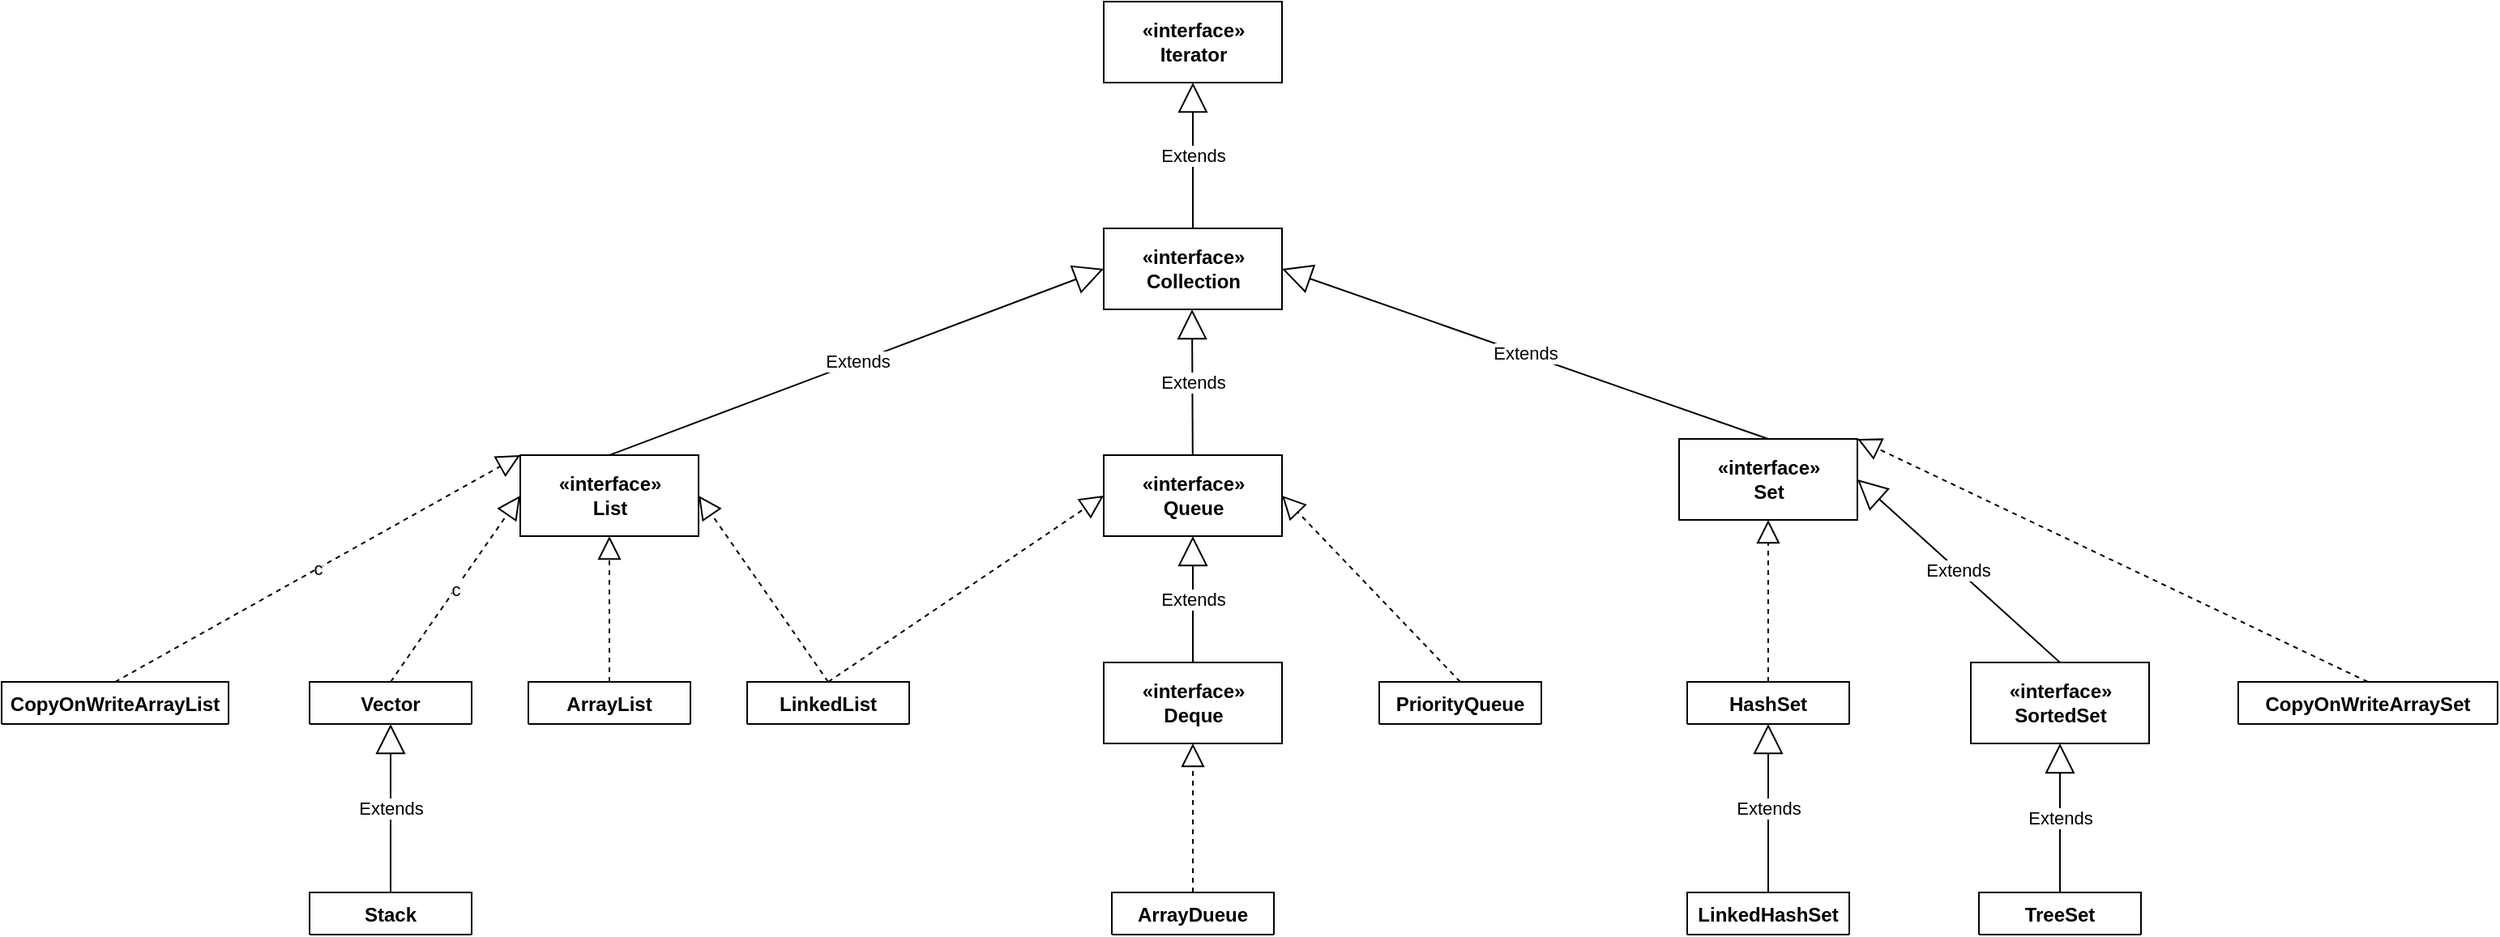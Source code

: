 <mxfile version="13.6.2" type="device"><diagram id="C5RBs43oDa-KdzZeNtuy" name="Page-1"><mxGraphModel dx="2534" dy="987" grid="1" gridSize="10" guides="1" tooltips="1" connect="1" arrows="1" fold="1" page="1" pageScale="1" pageWidth="827" pageHeight="1169" math="0" shadow="0"><root><mxCell id="WIyWlLk6GJQsqaUBKTNV-0"/><mxCell id="WIyWlLk6GJQsqaUBKTNV-1" parent="WIyWlLk6GJQsqaUBKTNV-0"/><mxCell id="ZldFPZSlP38UDvOr2Ysg-4" value="«interface»&lt;br&gt;&lt;span style=&quot;background-color: rgb(255 , 255 , 255) ; font-size: 9pt&quot;&gt;Iterator&lt;/span&gt;" style="html=1;fontStyle=1" vertex="1" parent="WIyWlLk6GJQsqaUBKTNV-1"><mxGeometry x="520" y="90" width="110" height="50" as="geometry"/></mxCell><mxCell id="ZldFPZSlP38UDvOr2Ysg-14" value="Extends" style="endArrow=block;endSize=16;endFill=0;html=1;exitX=0.5;exitY=0;exitDx=0;exitDy=0;entryX=0.5;entryY=1;entryDx=0;entryDy=0;" edge="1" parent="WIyWlLk6GJQsqaUBKTNV-1" target="ZldFPZSlP38UDvOr2Ysg-4"><mxGeometry width="160" relative="1" as="geometry"><mxPoint x="575" y="230" as="sourcePoint"/><mxPoint x="750" y="320" as="targetPoint"/></mxGeometry></mxCell><mxCell id="ZldFPZSlP38UDvOr2Ysg-23" value="«interface»&lt;br&gt;&lt;span style=&quot;background-color: rgb(255 , 255 , 255)&quot;&gt;Collection&lt;/span&gt;" style="html=1;fontStyle=1" vertex="1" parent="WIyWlLk6GJQsqaUBKTNV-1"><mxGeometry x="520" y="230" width="110" height="50" as="geometry"/></mxCell><mxCell id="ZldFPZSlP38UDvOr2Ysg-24" value="«interface»&lt;br&gt;&lt;span style=&quot;background-color: rgb(255 , 255 , 255)&quot;&gt;List&lt;/span&gt;" style="html=1;fontStyle=1" vertex="1" parent="WIyWlLk6GJQsqaUBKTNV-1"><mxGeometry x="160" y="370" width="110" height="50" as="geometry"/></mxCell><mxCell id="ZldFPZSlP38UDvOr2Ysg-25" value="«interface»&lt;br&gt;Queue" style="html=1;fontStyle=1" vertex="1" parent="WIyWlLk6GJQsqaUBKTNV-1"><mxGeometry x="520" y="370" width="110" height="50" as="geometry"/></mxCell><mxCell id="ZldFPZSlP38UDvOr2Ysg-26" value="«interface»&lt;br&gt;Set" style="html=1;fontStyle=1" vertex="1" parent="WIyWlLk6GJQsqaUBKTNV-1"><mxGeometry x="875" y="360" width="110" height="50" as="geometry"/></mxCell><mxCell id="ZldFPZSlP38UDvOr2Ysg-52" value="«interface»&lt;br&gt;Deque" style="html=1;fontStyle=1" vertex="1" parent="WIyWlLk6GJQsqaUBKTNV-1"><mxGeometry x="520" y="498" width="110" height="50" as="geometry"/></mxCell><mxCell id="ZldFPZSlP38UDvOr2Ysg-84" value="«interface»&lt;br&gt;SortedSet" style="html=1;fontStyle=1" vertex="1" parent="WIyWlLk6GJQsqaUBKTNV-1"><mxGeometry x="1055" y="498" width="110" height="50" as="geometry"/></mxCell><mxCell id="ZldFPZSlP38UDvOr2Ysg-86" value="Extends" style="endArrow=block;endSize=16;endFill=0;html=1;entryX=0.5;entryY=1;entryDx=0;entryDy=0;" edge="1" parent="WIyWlLk6GJQsqaUBKTNV-1" source="ZldFPZSlP38UDvOr2Ysg-25"><mxGeometry width="160" relative="1" as="geometry"><mxPoint x="575" y="340" as="sourcePoint"/><mxPoint x="574.5" y="280" as="targetPoint"/></mxGeometry></mxCell><mxCell id="ZldFPZSlP38UDvOr2Ysg-63" value="ArrayDueue" style="swimlane;fontStyle=1;align=center;verticalAlign=top;childLayout=stackLayout;horizontal=1;startSize=26;horizontalStack=0;resizeParent=1;resizeParentMax=0;resizeLast=0;collapsible=1;marginBottom=0;" vertex="1" collapsed="1" parent="WIyWlLk6GJQsqaUBKTNV-1"><mxGeometry x="525" y="640" width="100" height="26" as="geometry"><mxRectangle x="40" y="450" width="160" height="86" as="alternateBounds"/></mxGeometry></mxCell><mxCell id="ZldFPZSlP38UDvOr2Ysg-64" value="+ field: type" style="text;strokeColor=none;fillColor=none;align=left;verticalAlign=top;spacingLeft=4;spacingRight=4;overflow=hidden;rotatable=0;points=[[0,0.5],[1,0.5]];portConstraint=eastwest;" vertex="1" parent="ZldFPZSlP38UDvOr2Ysg-63"><mxGeometry y="26" width="100" height="26" as="geometry"/></mxCell><mxCell id="ZldFPZSlP38UDvOr2Ysg-65" value="" style="line;strokeWidth=1;fillColor=none;align=left;verticalAlign=middle;spacingTop=-1;spacingLeft=3;spacingRight=3;rotatable=0;labelPosition=right;points=[];portConstraint=eastwest;" vertex="1" parent="ZldFPZSlP38UDvOr2Ysg-63"><mxGeometry y="52" width="100" height="8" as="geometry"/></mxCell><mxCell id="ZldFPZSlP38UDvOr2Ysg-66" value="+ method(type): type" style="text;strokeColor=none;fillColor=none;align=left;verticalAlign=top;spacingLeft=4;spacingRight=4;overflow=hidden;rotatable=0;points=[[0,0.5],[1,0.5]];portConstraint=eastwest;" vertex="1" parent="ZldFPZSlP38UDvOr2Ysg-63"><mxGeometry y="60" width="100" height="26" as="geometry"/></mxCell><mxCell id="ZldFPZSlP38UDvOr2Ysg-87" value="Extends" style="endArrow=block;endSize=16;endFill=0;html=1;exitX=0.5;exitY=0;exitDx=0;exitDy=0;entryX=0;entryY=0.5;entryDx=0;entryDy=0;" edge="1" parent="WIyWlLk6GJQsqaUBKTNV-1" source="ZldFPZSlP38UDvOr2Ysg-24" target="ZldFPZSlP38UDvOr2Ysg-23"><mxGeometry width="160" relative="1" as="geometry"><mxPoint x="220" y="310" as="sourcePoint"/><mxPoint x="380" y="310" as="targetPoint"/></mxGeometry></mxCell><mxCell id="ZldFPZSlP38UDvOr2Ysg-88" value="Extends" style="endArrow=block;endSize=16;endFill=0;html=1;exitX=0.5;exitY=0;exitDx=0;exitDy=0;entryX=1;entryY=0.5;entryDx=0;entryDy=0;" edge="1" parent="WIyWlLk6GJQsqaUBKTNV-1" source="ZldFPZSlP38UDvOr2Ysg-26" target="ZldFPZSlP38UDvOr2Ysg-23"><mxGeometry width="160" relative="1" as="geometry"><mxPoint x="225" y="380" as="sourcePoint"/><mxPoint x="530" y="265" as="targetPoint"/></mxGeometry></mxCell><mxCell id="ZldFPZSlP38UDvOr2Ysg-92" value="c&lt;span style=&quot;color: rgba(0 , 0 , 0 , 0) ; font-family: monospace ; font-size: 0px ; background-color: rgb(248 , 249 , 250)&quot;&gt;%3CmxGraphModel%3E%3Croot%3E%3CmxCell%20id%3D%220%22%2F%3E%3CmxCell%20id%3D%221%22%20parent%3D%220%22%2F%3E%3CmxCell%20id%3D%222%22%20value%3D%22Vector%22%20style%3D%22swimlane%3BfontStyle%3D1%3Balign%3Dcenter%3BverticalAlign%3Dtop%3BchildLayout%3DstackLayout%3Bhorizontal%3D1%3BstartSize%3D26%3BhorizontalStack%3D0%3BresizeParent%3D1%3BresizeParentMax%3D0%3BresizeLast%3D0%3Bcollapsible%3D1%3BmarginBottom%3D0%3B%22%20vertex%3D%221%22%20collapsed%3D%221%22%20parent%3D%221%22%3E%3CmxGeometry%20x%3D%2230%22%20y%3D%22510%22%20width%3D%22100%22%20height%3D%2226%22%20as%3D%22geometry%22%3E%3CmxRectangle%20x%3D%2240%22%20y%3D%22450%22%20width%3D%22160%22%20height%3D%2286%22%20as%3D%22alternateBounds%22%2F%3E%3C%2FmxGeometry%3E%3C%2FmxCell%3E%3CmxCell%20id%3D%223%22%20value%3D%22%2B%20field%3A%20type%22%20style%3D%22text%3BstrokeColor%3Dnone%3BfillColor%3Dnone%3Balign%3Dleft%3BverticalAlign%3Dtop%3BspacingLeft%3D4%3BspacingRight%3D4%3Boverflow%3Dhidden%3Brotatable%3D0%3Bpoints%3D%5B%5B0%2C0.5%5D%2C%5B1%2C0.5%5D%5D%3BportConstraint%3Deastwest%3B%22%20vertex%3D%221%22%20parent%3D%222%22%3E%3CmxGeometry%20y%3D%2226%22%20width%3D%22100%22%20height%3D%2226%22%20as%3D%22geometry%22%2F%3E%3C%2FmxCell%3E%3CmxCell%20id%3D%224%22%20value%3D%22%22%20style%3D%22line%3BstrokeWidth%3D1%3BfillColor%3Dnone%3Balign%3Dleft%3BverticalAlign%3Dmiddle%3BspacingTop%3D-1%3BspacingLeft%3D3%3BspacingRight%3D3%3Brotatable%3D0%3BlabelPosition%3Dright%3Bpoints%3D%5B%5D%3BportConstraint%3Deastwest%3B%22%20vertex%3D%221%22%20parent%3D%222%22%3E%3CmxGeometry%20y%3D%2252%22%20width%3D%22100%22%20height%3D%228%22%20as%3D%22geometry%22%2F%3E%3C%2FmxCell%3E%3CmxCell%20id%3D%225%22%20value%3D%22%2B%20method(type)%3A%20type%22%20style%3D%22text%3BstrokeColor%3Dnone%3BfillColor%3Dnone%3Balign%3Dleft%3BverticalAlign%3Dtop%3BspacingLeft%3D4%3BspacingRight%3D4%3Boverflow%3Dhidden%3Brotatable%3D0%3Bpoints%3D%5B%5B0%2C0.5%5D%2C%5B1%2C0.5%5D%5D%3BportConstraint%3Deastwest%3B%22%20vertex%3D%221%22%20parent%3D%222%22%3E%3CmxGeometry%20y%3D%2260%22%20width%3D%22100%22%20height%3D%2226%22%20as%3D%22geometry%22%2F%3E%3C%2FmxCell%3E%3C%2Froot%3E%3C%2FmxGraphModel%3E&lt;/span&gt;" style="endArrow=block;dashed=1;endFill=0;endSize=12;html=1;exitX=0.5;exitY=0;exitDx=0;exitDy=0;entryX=0;entryY=0.5;entryDx=0;entryDy=0;" edge="1" parent="WIyWlLk6GJQsqaUBKTNV-1" source="ZldFPZSlP38UDvOr2Ysg-38" target="ZldFPZSlP38UDvOr2Ysg-24"><mxGeometry width="160" relative="1" as="geometry"><mxPoint x="80" y="460" as="sourcePoint"/><mxPoint x="240" y="460" as="targetPoint"/></mxGeometry></mxCell><mxCell id="ZldFPZSlP38UDvOr2Ysg-93" value="" style="endArrow=block;dashed=1;endFill=0;endSize=12;html=1;entryX=0.5;entryY=1;entryDx=0;entryDy=0;exitX=0.5;exitY=0;exitDx=0;exitDy=0;" edge="1" parent="WIyWlLk6GJQsqaUBKTNV-1" source="ZldFPZSlP38UDvOr2Ysg-28" target="ZldFPZSlP38UDvOr2Ysg-24"><mxGeometry width="160" relative="1" as="geometry"><mxPoint x="90" y="480" as="sourcePoint"/><mxPoint x="170" y="405" as="targetPoint"/></mxGeometry></mxCell><mxCell id="ZldFPZSlP38UDvOr2Ysg-94" value="" style="endArrow=block;dashed=1;endFill=0;endSize=12;html=1;entryX=1;entryY=0.5;entryDx=0;entryDy=0;exitX=0.5;exitY=0;exitDx=0;exitDy=0;" edge="1" parent="WIyWlLk6GJQsqaUBKTNV-1" source="ZldFPZSlP38UDvOr2Ysg-32" target="ZldFPZSlP38UDvOr2Ysg-24"><mxGeometry width="160" relative="1" as="geometry"><mxPoint x="225" y="480" as="sourcePoint"/><mxPoint x="225" y="430" as="targetPoint"/></mxGeometry></mxCell><mxCell id="ZldFPZSlP38UDvOr2Ysg-95" value="Extends" style="endArrow=block;endSize=16;endFill=0;html=1;exitX=0.5;exitY=0;exitDx=0;exitDy=0;" edge="1" parent="WIyWlLk6GJQsqaUBKTNV-1" source="ZldFPZSlP38UDvOr2Ysg-42" target="ZldFPZSlP38UDvOr2Ysg-38"><mxGeometry width="160" relative="1" as="geometry"><mxPoint x="225" y="380" as="sourcePoint"/><mxPoint x="530" y="265" as="targetPoint"/></mxGeometry></mxCell><mxCell id="ZldFPZSlP38UDvOr2Ysg-97" value="" style="endArrow=block;dashed=1;endFill=0;endSize=12;html=1;entryX=0;entryY=0.5;entryDx=0;entryDy=0;exitX=0.5;exitY=0;exitDx=0;exitDy=0;" edge="1" parent="WIyWlLk6GJQsqaUBKTNV-1" source="ZldFPZSlP38UDvOr2Ysg-32" target="ZldFPZSlP38UDvOr2Ysg-25"><mxGeometry width="160" relative="1" as="geometry"><mxPoint x="360" y="480" as="sourcePoint"/><mxPoint x="280" y="405" as="targetPoint"/></mxGeometry></mxCell><mxCell id="ZldFPZSlP38UDvOr2Ysg-98" value="Extends" style="endArrow=block;endSize=16;endFill=0;html=1;exitX=0.5;exitY=0;exitDx=0;exitDy=0;" edge="1" parent="WIyWlLk6GJQsqaUBKTNV-1" source="ZldFPZSlP38UDvOr2Ysg-52"><mxGeometry width="160" relative="1" as="geometry"><mxPoint x="584.891" y="380" as="sourcePoint"/><mxPoint x="575" y="420" as="targetPoint"/></mxGeometry></mxCell><mxCell id="ZldFPZSlP38UDvOr2Ysg-99" value="" style="endArrow=block;dashed=1;endFill=0;endSize=12;html=1;entryX=0.5;entryY=1;entryDx=0;entryDy=0;exitX=0.5;exitY=0;exitDx=0;exitDy=0;" edge="1" parent="WIyWlLk6GJQsqaUBKTNV-1" source="ZldFPZSlP38UDvOr2Ysg-63" target="ZldFPZSlP38UDvOr2Ysg-52"><mxGeometry width="160" relative="1" as="geometry"><mxPoint x="360" y="480" as="sourcePoint"/><mxPoint x="530" y="405" as="targetPoint"/></mxGeometry></mxCell><mxCell id="ZldFPZSlP38UDvOr2Ysg-100" value="" style="endArrow=block;dashed=1;endFill=0;endSize=12;html=1;entryX=1;entryY=0.5;entryDx=0;entryDy=0;exitX=0.5;exitY=0;exitDx=0;exitDy=0;" edge="1" parent="WIyWlLk6GJQsqaUBKTNV-1" source="ZldFPZSlP38UDvOr2Ysg-54" target="ZldFPZSlP38UDvOr2Ysg-25"><mxGeometry width="160" relative="1" as="geometry"><mxPoint x="585" y="650" as="sourcePoint"/><mxPoint x="585" y="558" as="targetPoint"/></mxGeometry></mxCell><mxCell id="ZldFPZSlP38UDvOr2Ysg-101" value="" style="endArrow=block;dashed=1;endFill=0;endSize=12;html=1;entryX=0.5;entryY=1;entryDx=0;entryDy=0;exitX=0.5;exitY=0;exitDx=0;exitDy=0;" edge="1" parent="WIyWlLk6GJQsqaUBKTNV-1" source="ZldFPZSlP38UDvOr2Ysg-68" target="ZldFPZSlP38UDvOr2Ysg-26"><mxGeometry width="160" relative="1" as="geometry"><mxPoint x="750" y="506" as="sourcePoint"/><mxPoint x="640" y="405" as="targetPoint"/></mxGeometry></mxCell><mxCell id="ZldFPZSlP38UDvOr2Ysg-103" value="Extends" style="endArrow=block;endSize=16;endFill=0;html=1;exitX=0.5;exitY=0;exitDx=0;exitDy=0;entryX=0.5;entryY=1;entryDx=0;entryDy=0;" edge="1" parent="WIyWlLk6GJQsqaUBKTNV-1" source="ZldFPZSlP38UDvOr2Ysg-76" target="ZldFPZSlP38UDvOr2Ysg-68"><mxGeometry width="160" relative="1" as="geometry"><mxPoint x="585" y="508" as="sourcePoint"/><mxPoint x="585" y="430" as="targetPoint"/></mxGeometry></mxCell><mxCell id="ZldFPZSlP38UDvOr2Ysg-104" value="Extends" style="endArrow=block;endSize=16;endFill=0;html=1;exitX=0.5;exitY=0;exitDx=0;exitDy=0;entryX=1;entryY=0.5;entryDx=0;entryDy=0;" edge="1" parent="WIyWlLk6GJQsqaUBKTNV-1" source="ZldFPZSlP38UDvOr2Ysg-84" target="ZldFPZSlP38UDvOr2Ysg-26"><mxGeometry width="160" relative="1" as="geometry"><mxPoint x="940" y="550" as="sourcePoint"/><mxPoint x="940" y="496" as="targetPoint"/></mxGeometry></mxCell><mxCell id="ZldFPZSlP38UDvOr2Ysg-105" value="Extends" style="endArrow=block;endSize=16;endFill=0;html=1;exitX=0.5;exitY=0;exitDx=0;exitDy=0;entryX=0.5;entryY=1;entryDx=0;entryDy=0;" edge="1" parent="WIyWlLk6GJQsqaUBKTNV-1" source="ZldFPZSlP38UDvOr2Ysg-80" target="ZldFPZSlP38UDvOr2Ysg-84"><mxGeometry width="160" relative="1" as="geometry"><mxPoint x="940" y="550" as="sourcePoint"/><mxPoint x="940" y="496" as="targetPoint"/></mxGeometry></mxCell><mxCell id="ZldFPZSlP38UDvOr2Ysg-32" value="LinkedList" style="swimlane;fontStyle=1;align=center;verticalAlign=top;childLayout=stackLayout;horizontal=1;startSize=26;horizontalStack=0;resizeParent=1;resizeParentMax=0;resizeLast=0;collapsible=1;marginBottom=0;" vertex="1" collapsed="1" parent="WIyWlLk6GJQsqaUBKTNV-1"><mxGeometry x="300" y="510" width="100" height="26" as="geometry"><mxRectangle x="40" y="450" width="160" height="86" as="alternateBounds"/></mxGeometry></mxCell><mxCell id="ZldFPZSlP38UDvOr2Ysg-33" value="+ field: type" style="text;strokeColor=none;fillColor=none;align=left;verticalAlign=top;spacingLeft=4;spacingRight=4;overflow=hidden;rotatable=0;points=[[0,0.5],[1,0.5]];portConstraint=eastwest;" vertex="1" parent="ZldFPZSlP38UDvOr2Ysg-32"><mxGeometry y="26" width="100" height="26" as="geometry"/></mxCell><mxCell id="ZldFPZSlP38UDvOr2Ysg-34" value="" style="line;strokeWidth=1;fillColor=none;align=left;verticalAlign=middle;spacingTop=-1;spacingLeft=3;spacingRight=3;rotatable=0;labelPosition=right;points=[];portConstraint=eastwest;" vertex="1" parent="ZldFPZSlP38UDvOr2Ysg-32"><mxGeometry y="52" width="100" height="8" as="geometry"/></mxCell><mxCell id="ZldFPZSlP38UDvOr2Ysg-35" value="+ method(type): type" style="text;strokeColor=none;fillColor=none;align=left;verticalAlign=top;spacingLeft=4;spacingRight=4;overflow=hidden;rotatable=0;points=[[0,0.5],[1,0.5]];portConstraint=eastwest;" vertex="1" parent="ZldFPZSlP38UDvOr2Ysg-32"><mxGeometry y="60" width="100" height="26" as="geometry"/></mxCell><mxCell id="ZldFPZSlP38UDvOr2Ysg-28" value="ArrayList" style="swimlane;fontStyle=1;align=center;verticalAlign=top;childLayout=stackLayout;horizontal=1;startSize=26;horizontalStack=0;resizeParent=1;resizeParentMax=0;resizeLast=0;collapsible=1;marginBottom=0;" vertex="1" collapsed="1" parent="WIyWlLk6GJQsqaUBKTNV-1"><mxGeometry x="165" y="510" width="100" height="26" as="geometry"><mxRectangle x="40" y="450" width="160" height="86" as="alternateBounds"/></mxGeometry></mxCell><mxCell id="ZldFPZSlP38UDvOr2Ysg-29" value="+ field: type" style="text;strokeColor=none;fillColor=none;align=left;verticalAlign=top;spacingLeft=4;spacingRight=4;overflow=hidden;rotatable=0;points=[[0,0.5],[1,0.5]];portConstraint=eastwest;" vertex="1" parent="ZldFPZSlP38UDvOr2Ysg-28"><mxGeometry y="26" width="100" height="26" as="geometry"/></mxCell><mxCell id="ZldFPZSlP38UDvOr2Ysg-30" value="" style="line;strokeWidth=1;fillColor=none;align=left;verticalAlign=middle;spacingTop=-1;spacingLeft=3;spacingRight=3;rotatable=0;labelPosition=right;points=[];portConstraint=eastwest;" vertex="1" parent="ZldFPZSlP38UDvOr2Ysg-28"><mxGeometry y="52" width="100" height="8" as="geometry"/></mxCell><mxCell id="ZldFPZSlP38UDvOr2Ysg-31" value="+ method(type): type" style="text;strokeColor=none;fillColor=none;align=left;verticalAlign=top;spacingLeft=4;spacingRight=4;overflow=hidden;rotatable=0;points=[[0,0.5],[1,0.5]];portConstraint=eastwest;" vertex="1" parent="ZldFPZSlP38UDvOr2Ysg-28"><mxGeometry y="60" width="100" height="26" as="geometry"/></mxCell><mxCell id="ZldFPZSlP38UDvOr2Ysg-38" value="Vector" style="swimlane;fontStyle=1;align=center;verticalAlign=top;childLayout=stackLayout;horizontal=1;startSize=26;horizontalStack=0;resizeParent=1;resizeParentMax=0;resizeLast=0;collapsible=1;marginBottom=0;" vertex="1" collapsed="1" parent="WIyWlLk6GJQsqaUBKTNV-1"><mxGeometry x="30" y="510" width="100" height="26" as="geometry"><mxRectangle x="40" y="450" width="160" height="86" as="alternateBounds"/></mxGeometry></mxCell><mxCell id="ZldFPZSlP38UDvOr2Ysg-39" value="+ field: type" style="text;strokeColor=none;fillColor=none;align=left;verticalAlign=top;spacingLeft=4;spacingRight=4;overflow=hidden;rotatable=0;points=[[0,0.5],[1,0.5]];portConstraint=eastwest;" vertex="1" parent="ZldFPZSlP38UDvOr2Ysg-38"><mxGeometry y="26" width="100" height="26" as="geometry"/></mxCell><mxCell id="ZldFPZSlP38UDvOr2Ysg-40" value="" style="line;strokeWidth=1;fillColor=none;align=left;verticalAlign=middle;spacingTop=-1;spacingLeft=3;spacingRight=3;rotatable=0;labelPosition=right;points=[];portConstraint=eastwest;" vertex="1" parent="ZldFPZSlP38UDvOr2Ysg-38"><mxGeometry y="52" width="100" height="8" as="geometry"/></mxCell><mxCell id="ZldFPZSlP38UDvOr2Ysg-41" value="+ method(type): type" style="text;strokeColor=none;fillColor=none;align=left;verticalAlign=top;spacingLeft=4;spacingRight=4;overflow=hidden;rotatable=0;points=[[0,0.5],[1,0.5]];portConstraint=eastwest;" vertex="1" parent="ZldFPZSlP38UDvOr2Ysg-38"><mxGeometry y="60" width="100" height="26" as="geometry"/></mxCell><mxCell id="ZldFPZSlP38UDvOr2Ysg-42" value="Stack" style="swimlane;fontStyle=1;align=center;verticalAlign=top;childLayout=stackLayout;horizontal=1;startSize=26;horizontalStack=0;resizeParent=1;resizeParentMax=0;resizeLast=0;collapsible=1;marginBottom=0;" vertex="1" collapsed="1" parent="WIyWlLk6GJQsqaUBKTNV-1"><mxGeometry x="30" y="640" width="100" height="26" as="geometry"><mxRectangle x="40" y="450" width="160" height="86" as="alternateBounds"/></mxGeometry></mxCell><mxCell id="ZldFPZSlP38UDvOr2Ysg-43" value="+ field: type" style="text;strokeColor=none;fillColor=none;align=left;verticalAlign=top;spacingLeft=4;spacingRight=4;overflow=hidden;rotatable=0;points=[[0,0.5],[1,0.5]];portConstraint=eastwest;" vertex="1" parent="ZldFPZSlP38UDvOr2Ysg-42"><mxGeometry y="26" width="100" height="26" as="geometry"/></mxCell><mxCell id="ZldFPZSlP38UDvOr2Ysg-44" value="" style="line;strokeWidth=1;fillColor=none;align=left;verticalAlign=middle;spacingTop=-1;spacingLeft=3;spacingRight=3;rotatable=0;labelPosition=right;points=[];portConstraint=eastwest;" vertex="1" parent="ZldFPZSlP38UDvOr2Ysg-42"><mxGeometry y="52" width="100" height="8" as="geometry"/></mxCell><mxCell id="ZldFPZSlP38UDvOr2Ysg-45" value="+ method(type): type" style="text;strokeColor=none;fillColor=none;align=left;verticalAlign=top;spacingLeft=4;spacingRight=4;overflow=hidden;rotatable=0;points=[[0,0.5],[1,0.5]];portConstraint=eastwest;" vertex="1" parent="ZldFPZSlP38UDvOr2Ysg-42"><mxGeometry y="60" width="100" height="26" as="geometry"/></mxCell><mxCell id="ZldFPZSlP38UDvOr2Ysg-54" value="PriorityQueue" style="swimlane;fontStyle=1;align=center;verticalAlign=top;childLayout=stackLayout;horizontal=1;startSize=26;horizontalStack=0;resizeParent=1;resizeParentMax=0;resizeLast=0;collapsible=1;marginBottom=0;" vertex="1" collapsed="1" parent="WIyWlLk6GJQsqaUBKTNV-1"><mxGeometry x="690" y="510" width="100" height="26" as="geometry"><mxRectangle x="40" y="450" width="160" height="86" as="alternateBounds"/></mxGeometry></mxCell><mxCell id="ZldFPZSlP38UDvOr2Ysg-55" value="+ field: type" style="text;strokeColor=none;fillColor=none;align=left;verticalAlign=top;spacingLeft=4;spacingRight=4;overflow=hidden;rotatable=0;points=[[0,0.5],[1,0.5]];portConstraint=eastwest;" vertex="1" parent="ZldFPZSlP38UDvOr2Ysg-54"><mxGeometry y="26" width="100" height="26" as="geometry"/></mxCell><mxCell id="ZldFPZSlP38UDvOr2Ysg-56" value="" style="line;strokeWidth=1;fillColor=none;align=left;verticalAlign=middle;spacingTop=-1;spacingLeft=3;spacingRight=3;rotatable=0;labelPosition=right;points=[];portConstraint=eastwest;" vertex="1" parent="ZldFPZSlP38UDvOr2Ysg-54"><mxGeometry y="52" width="100" height="8" as="geometry"/></mxCell><mxCell id="ZldFPZSlP38UDvOr2Ysg-57" value="+ method(type): type" style="text;strokeColor=none;fillColor=none;align=left;verticalAlign=top;spacingLeft=4;spacingRight=4;overflow=hidden;rotatable=0;points=[[0,0.5],[1,0.5]];portConstraint=eastwest;" vertex="1" parent="ZldFPZSlP38UDvOr2Ysg-54"><mxGeometry y="60" width="100" height="26" as="geometry"/></mxCell><mxCell id="ZldFPZSlP38UDvOr2Ysg-68" value="HashSet" style="swimlane;fontStyle=1;align=center;verticalAlign=top;childLayout=stackLayout;horizontal=1;startSize=26;horizontalStack=0;resizeParent=1;resizeParentMax=0;resizeLast=0;collapsible=1;marginBottom=0;" vertex="1" collapsed="1" parent="WIyWlLk6GJQsqaUBKTNV-1"><mxGeometry x="880" y="510" width="100" height="26" as="geometry"><mxRectangle x="40" y="450" width="160" height="86" as="alternateBounds"/></mxGeometry></mxCell><mxCell id="ZldFPZSlP38UDvOr2Ysg-69" value="+ field: type" style="text;strokeColor=none;fillColor=none;align=left;verticalAlign=top;spacingLeft=4;spacingRight=4;overflow=hidden;rotatable=0;points=[[0,0.5],[1,0.5]];portConstraint=eastwest;" vertex="1" parent="ZldFPZSlP38UDvOr2Ysg-68"><mxGeometry y="26" width="100" height="26" as="geometry"/></mxCell><mxCell id="ZldFPZSlP38UDvOr2Ysg-70" value="" style="line;strokeWidth=1;fillColor=none;align=left;verticalAlign=middle;spacingTop=-1;spacingLeft=3;spacingRight=3;rotatable=0;labelPosition=right;points=[];portConstraint=eastwest;" vertex="1" parent="ZldFPZSlP38UDvOr2Ysg-68"><mxGeometry y="52" width="100" height="8" as="geometry"/></mxCell><mxCell id="ZldFPZSlP38UDvOr2Ysg-71" value="+ method(type): type" style="text;strokeColor=none;fillColor=none;align=left;verticalAlign=top;spacingLeft=4;spacingRight=4;overflow=hidden;rotatable=0;points=[[0,0.5],[1,0.5]];portConstraint=eastwest;" vertex="1" parent="ZldFPZSlP38UDvOr2Ysg-68"><mxGeometry y="60" width="100" height="26" as="geometry"/></mxCell><mxCell id="ZldFPZSlP38UDvOr2Ysg-76" value="LinkedHashSet" style="swimlane;fontStyle=1;align=center;verticalAlign=top;childLayout=stackLayout;horizontal=1;startSize=26;horizontalStack=0;resizeParent=1;resizeParentMax=0;resizeLast=0;collapsible=1;marginBottom=0;" vertex="1" collapsed="1" parent="WIyWlLk6GJQsqaUBKTNV-1"><mxGeometry x="880" y="640" width="100" height="26" as="geometry"><mxRectangle x="40" y="450" width="160" height="86" as="alternateBounds"/></mxGeometry></mxCell><mxCell id="ZldFPZSlP38UDvOr2Ysg-77" value="+ field: type" style="text;strokeColor=none;fillColor=none;align=left;verticalAlign=top;spacingLeft=4;spacingRight=4;overflow=hidden;rotatable=0;points=[[0,0.5],[1,0.5]];portConstraint=eastwest;" vertex="1" parent="ZldFPZSlP38UDvOr2Ysg-76"><mxGeometry y="26" width="100" height="26" as="geometry"/></mxCell><mxCell id="ZldFPZSlP38UDvOr2Ysg-78" value="" style="line;strokeWidth=1;fillColor=none;align=left;verticalAlign=middle;spacingTop=-1;spacingLeft=3;spacingRight=3;rotatable=0;labelPosition=right;points=[];portConstraint=eastwest;" vertex="1" parent="ZldFPZSlP38UDvOr2Ysg-76"><mxGeometry y="52" width="100" height="8" as="geometry"/></mxCell><mxCell id="ZldFPZSlP38UDvOr2Ysg-79" value="+ method(type): type" style="text;strokeColor=none;fillColor=none;align=left;verticalAlign=top;spacingLeft=4;spacingRight=4;overflow=hidden;rotatable=0;points=[[0,0.5],[1,0.5]];portConstraint=eastwest;" vertex="1" parent="ZldFPZSlP38UDvOr2Ysg-76"><mxGeometry y="60" width="100" height="26" as="geometry"/></mxCell><mxCell id="ZldFPZSlP38UDvOr2Ysg-80" value="TreeSet" style="swimlane;fontStyle=1;align=center;verticalAlign=top;childLayout=stackLayout;horizontal=1;startSize=26;horizontalStack=0;resizeParent=1;resizeParentMax=0;resizeLast=0;collapsible=1;marginBottom=0;" vertex="1" collapsed="1" parent="WIyWlLk6GJQsqaUBKTNV-1"><mxGeometry x="1060" y="640" width="100" height="26" as="geometry"><mxRectangle x="40" y="450" width="160" height="86" as="alternateBounds"/></mxGeometry></mxCell><mxCell id="ZldFPZSlP38UDvOr2Ysg-81" value="+ field: type" style="text;strokeColor=none;fillColor=none;align=left;verticalAlign=top;spacingLeft=4;spacingRight=4;overflow=hidden;rotatable=0;points=[[0,0.5],[1,0.5]];portConstraint=eastwest;" vertex="1" parent="ZldFPZSlP38UDvOr2Ysg-80"><mxGeometry y="26" width="100" height="26" as="geometry"/></mxCell><mxCell id="ZldFPZSlP38UDvOr2Ysg-82" value="" style="line;strokeWidth=1;fillColor=none;align=left;verticalAlign=middle;spacingTop=-1;spacingLeft=3;spacingRight=3;rotatable=0;labelPosition=right;points=[];portConstraint=eastwest;" vertex="1" parent="ZldFPZSlP38UDvOr2Ysg-80"><mxGeometry y="52" width="100" height="8" as="geometry"/></mxCell><mxCell id="ZldFPZSlP38UDvOr2Ysg-83" value="+ method(type): type" style="text;strokeColor=none;fillColor=none;align=left;verticalAlign=top;spacingLeft=4;spacingRight=4;overflow=hidden;rotatable=0;points=[[0,0.5],[1,0.5]];portConstraint=eastwest;" vertex="1" parent="ZldFPZSlP38UDvOr2Ysg-80"><mxGeometry y="60" width="100" height="26" as="geometry"/></mxCell><mxCell id="ZldFPZSlP38UDvOr2Ysg-106" value="CopyOnWriteArrayList" style="swimlane;fontStyle=1;align=center;verticalAlign=top;childLayout=stackLayout;horizontal=1;startSize=26;horizontalStack=0;resizeParent=1;resizeParentMax=0;resizeLast=0;collapsible=1;marginBottom=0;" vertex="1" collapsed="1" parent="WIyWlLk6GJQsqaUBKTNV-1"><mxGeometry x="-160" y="510" width="140" height="26" as="geometry"><mxRectangle x="40" y="450" width="160" height="86" as="alternateBounds"/></mxGeometry></mxCell><mxCell id="ZldFPZSlP38UDvOr2Ysg-107" value="+ field: type" style="text;strokeColor=none;fillColor=none;align=left;verticalAlign=top;spacingLeft=4;spacingRight=4;overflow=hidden;rotatable=0;points=[[0,0.5],[1,0.5]];portConstraint=eastwest;" vertex="1" parent="ZldFPZSlP38UDvOr2Ysg-106"><mxGeometry y="26" width="140" height="26" as="geometry"/></mxCell><mxCell id="ZldFPZSlP38UDvOr2Ysg-108" value="" style="line;strokeWidth=1;fillColor=none;align=left;verticalAlign=middle;spacingTop=-1;spacingLeft=3;spacingRight=3;rotatable=0;labelPosition=right;points=[];portConstraint=eastwest;" vertex="1" parent="ZldFPZSlP38UDvOr2Ysg-106"><mxGeometry y="52" width="140" height="8" as="geometry"/></mxCell><mxCell id="ZldFPZSlP38UDvOr2Ysg-109" value="+ method(type): type" style="text;strokeColor=none;fillColor=none;align=left;verticalAlign=top;spacingLeft=4;spacingRight=4;overflow=hidden;rotatable=0;points=[[0,0.5],[1,0.5]];portConstraint=eastwest;" vertex="1" parent="ZldFPZSlP38UDvOr2Ysg-106"><mxGeometry y="60" width="140" height="26" as="geometry"/></mxCell><mxCell id="ZldFPZSlP38UDvOr2Ysg-114" value="c&lt;span style=&quot;color: rgba(0 , 0 , 0 , 0) ; font-family: monospace ; font-size: 0px ; background-color: rgb(248 , 249 , 250)&quot;&gt;%3CmxGraphModel%3E%3Croot%3E%3CmxCell%20id%3D%220%22%2F%3E%3CmxCell%20id%3D%221%22%20parent%3D%220%22%2F%3E%3CmxCell%20id%3D%222%22%20value%3D%22Vector%22%20style%3D%22swimlane%3BfontStyle%3D1%3Balign%3Dcenter%3BverticalAlign%3Dtop%3BchildLayout%3DstackLayout%3Bhorizontal%3D1%3BstartSize%3D26%3BhorizontalStack%3D0%3BresizeParent%3D1%3BresizeParentMax%3D0%3BresizeLast%3D0%3Bcollapsible%3D1%3BmarginBottom%3D0%3B%22%20vertex%3D%221%22%20collapsed%3D%221%22%20parent%3D%221%22%3E%3CmxGeometry%20x%3D%2230%22%20y%3D%22510%22%20width%3D%22100%22%20height%3D%2226%22%20as%3D%22geometry%22%3E%3CmxRectangle%20x%3D%2240%22%20y%3D%22450%22%20width%3D%22160%22%20height%3D%2286%22%20as%3D%22alternateBounds%22%2F%3E%3C%2FmxGeometry%3E%3C%2FmxCell%3E%3CmxCell%20id%3D%223%22%20value%3D%22%2B%20field%3A%20type%22%20style%3D%22text%3BstrokeColor%3Dnone%3BfillColor%3Dnone%3Balign%3Dleft%3BverticalAlign%3Dtop%3BspacingLeft%3D4%3BspacingRight%3D4%3Boverflow%3Dhidden%3Brotatable%3D0%3Bpoints%3D%5B%5B0%2C0.5%5D%2C%5B1%2C0.5%5D%5D%3BportConstraint%3Deastwest%3B%22%20vertex%3D%221%22%20parent%3D%222%22%3E%3CmxGeometry%20y%3D%2226%22%20width%3D%22100%22%20height%3D%2226%22%20as%3D%22geometry%22%2F%3E%3C%2FmxCell%3E%3CmxCell%20id%3D%224%22%20value%3D%22%22%20style%3D%22line%3BstrokeWidth%3D1%3BfillColor%3Dnone%3Balign%3Dleft%3BverticalAlign%3Dmiddle%3BspacingTop%3D-1%3BspacingLeft%3D3%3BspacingRight%3D3%3Brotatable%3D0%3BlabelPosition%3Dright%3Bpoints%3D%5B%5D%3BportConstraint%3Deastwest%3B%22%20vertex%3D%221%22%20parent%3D%222%22%3E%3CmxGeometry%20y%3D%2252%22%20width%3D%22100%22%20height%3D%228%22%20as%3D%22geometry%22%2F%3E%3C%2FmxCell%3E%3CmxCell%20id%3D%225%22%20value%3D%22%2B%20method(type)%3A%20type%22%20style%3D%22text%3BstrokeColor%3Dnone%3BfillColor%3Dnone%3Balign%3Dleft%3BverticalAlign%3Dtop%3BspacingLeft%3D4%3BspacingRight%3D4%3Boverflow%3Dhidden%3Brotatable%3D0%3Bpoints%3D%5B%5B0%2C0.5%5D%2C%5B1%2C0.5%5D%5D%3BportConstraint%3Deastwest%3B%22%20vertex%3D%221%22%20parent%3D%222%22%3E%3CmxGeometry%20y%3D%2260%22%20width%3D%22100%22%20height%3D%2226%22%20as%3D%22geometry%22%2F%3E%3C%2FmxCell%3E%3C%2Froot%3E%3C%2FmxGraphModel%3E&lt;/span&gt;" style="endArrow=block;dashed=1;endFill=0;endSize=12;html=1;exitX=0.5;exitY=0;exitDx=0;exitDy=0;entryX=0;entryY=0;entryDx=0;entryDy=0;" edge="1" parent="WIyWlLk6GJQsqaUBKTNV-1" source="ZldFPZSlP38UDvOr2Ysg-106" target="ZldFPZSlP38UDvOr2Ysg-24"><mxGeometry width="160" relative="1" as="geometry"><mxPoint x="90" y="520" as="sourcePoint"/><mxPoint x="160" y="400" as="targetPoint"/></mxGeometry></mxCell><mxCell id="ZldFPZSlP38UDvOr2Ysg-115" value="CopyOnWriteArraySet" style="swimlane;fontStyle=1;align=center;verticalAlign=top;childLayout=stackLayout;horizontal=1;startSize=26;horizontalStack=0;resizeParent=1;resizeParentMax=0;resizeLast=0;collapsible=1;marginBottom=0;" vertex="1" collapsed="1" parent="WIyWlLk6GJQsqaUBKTNV-1"><mxGeometry x="1220" y="510" width="160" height="26" as="geometry"><mxRectangle x="40" y="450" width="160" height="86" as="alternateBounds"/></mxGeometry></mxCell><mxCell id="ZldFPZSlP38UDvOr2Ysg-116" value="+ field: type" style="text;strokeColor=none;fillColor=none;align=left;verticalAlign=top;spacingLeft=4;spacingRight=4;overflow=hidden;rotatable=0;points=[[0,0.5],[1,0.5]];portConstraint=eastwest;" vertex="1" parent="ZldFPZSlP38UDvOr2Ysg-115"><mxGeometry y="26" width="160" height="26" as="geometry"/></mxCell><mxCell id="ZldFPZSlP38UDvOr2Ysg-117" value="" style="line;strokeWidth=1;fillColor=none;align=left;verticalAlign=middle;spacingTop=-1;spacingLeft=3;spacingRight=3;rotatable=0;labelPosition=right;points=[];portConstraint=eastwest;" vertex="1" parent="ZldFPZSlP38UDvOr2Ysg-115"><mxGeometry y="52" width="160" height="8" as="geometry"/></mxCell><mxCell id="ZldFPZSlP38UDvOr2Ysg-118" value="+ method(type): type" style="text;strokeColor=none;fillColor=none;align=left;verticalAlign=top;spacingLeft=4;spacingRight=4;overflow=hidden;rotatable=0;points=[[0,0.5],[1,0.5]];portConstraint=eastwest;" vertex="1" parent="ZldFPZSlP38UDvOr2Ysg-115"><mxGeometry y="60" width="160" height="26" as="geometry"/></mxCell><mxCell id="ZldFPZSlP38UDvOr2Ysg-119" value="" style="endArrow=block;dashed=1;endFill=0;endSize=12;html=1;exitX=0.5;exitY=0;exitDx=0;exitDy=0;entryX=1;entryY=0;entryDx=0;entryDy=0;" edge="1" parent="WIyWlLk6GJQsqaUBKTNV-1" source="ZldFPZSlP38UDvOr2Ysg-115" target="ZldFPZSlP38UDvOr2Ysg-26"><mxGeometry width="160" relative="1" as="geometry"><mxPoint x="940.0" y="520" as="sourcePoint"/><mxPoint x="990" y="390" as="targetPoint"/></mxGeometry></mxCell></root></mxGraphModel></diagram></mxfile>
